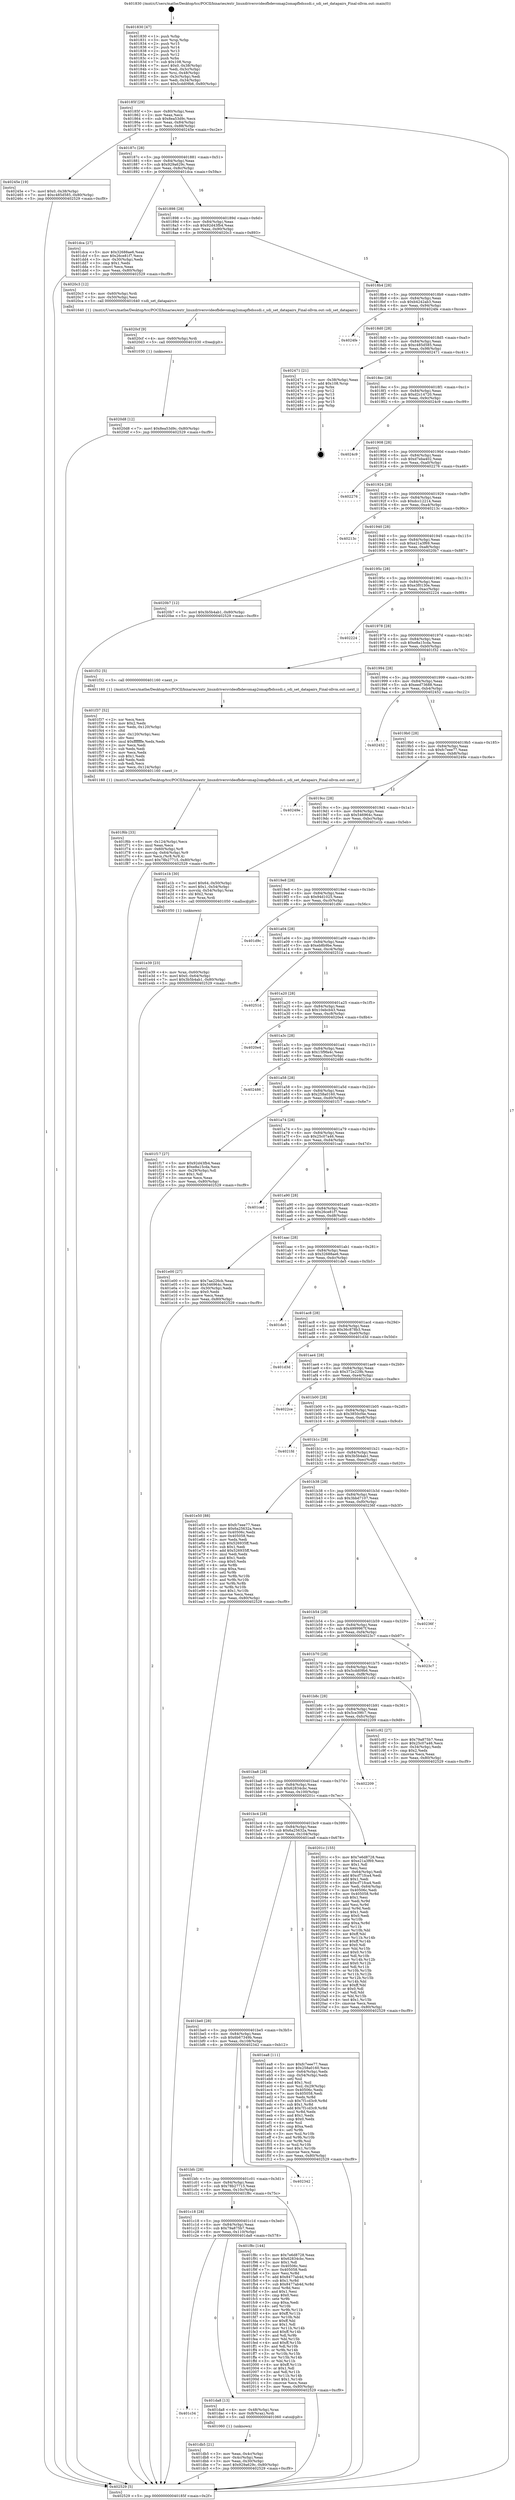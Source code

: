 digraph "0x401830" {
  label = "0x401830 (/mnt/c/Users/mathe/Desktop/tcc/POCII/binaries/extr_linuxdriversvideofbdevomap2omapfbdsssdi.c_sdi_set_datapairs_Final-ollvm.out::main(0))"
  labelloc = "t"
  node[shape=record]

  Entry [label="",width=0.3,height=0.3,shape=circle,fillcolor=black,style=filled]
  "0x40185f" [label="{
     0x40185f [29]\l
     | [instrs]\l
     &nbsp;&nbsp;0x40185f \<+3\>: mov -0x80(%rbp),%eax\l
     &nbsp;&nbsp;0x401862 \<+2\>: mov %eax,%ecx\l
     &nbsp;&nbsp;0x401864 \<+6\>: sub $0x8ea53d9c,%ecx\l
     &nbsp;&nbsp;0x40186a \<+6\>: mov %eax,-0x84(%rbp)\l
     &nbsp;&nbsp;0x401870 \<+6\>: mov %ecx,-0x88(%rbp)\l
     &nbsp;&nbsp;0x401876 \<+6\>: je 000000000040245e \<main+0xc2e\>\l
  }"]
  "0x40245e" [label="{
     0x40245e [19]\l
     | [instrs]\l
     &nbsp;&nbsp;0x40245e \<+7\>: movl $0x0,-0x38(%rbp)\l
     &nbsp;&nbsp;0x402465 \<+7\>: movl $0xc485d585,-0x80(%rbp)\l
     &nbsp;&nbsp;0x40246c \<+5\>: jmp 0000000000402529 \<main+0xcf9\>\l
  }"]
  "0x40187c" [label="{
     0x40187c [28]\l
     | [instrs]\l
     &nbsp;&nbsp;0x40187c \<+5\>: jmp 0000000000401881 \<main+0x51\>\l
     &nbsp;&nbsp;0x401881 \<+6\>: mov -0x84(%rbp),%eax\l
     &nbsp;&nbsp;0x401887 \<+5\>: sub $0x929a629c,%eax\l
     &nbsp;&nbsp;0x40188c \<+6\>: mov %eax,-0x8c(%rbp)\l
     &nbsp;&nbsp;0x401892 \<+6\>: je 0000000000401dca \<main+0x59a\>\l
  }"]
  Exit [label="",width=0.3,height=0.3,shape=circle,fillcolor=black,style=filled,peripheries=2]
  "0x401dca" [label="{
     0x401dca [27]\l
     | [instrs]\l
     &nbsp;&nbsp;0x401dca \<+5\>: mov $0x32688ae6,%eax\l
     &nbsp;&nbsp;0x401dcf \<+5\>: mov $0x26ce81f7,%ecx\l
     &nbsp;&nbsp;0x401dd4 \<+3\>: mov -0x30(%rbp),%edx\l
     &nbsp;&nbsp;0x401dd7 \<+3\>: cmp $0x1,%edx\l
     &nbsp;&nbsp;0x401dda \<+3\>: cmovl %ecx,%eax\l
     &nbsp;&nbsp;0x401ddd \<+3\>: mov %eax,-0x80(%rbp)\l
     &nbsp;&nbsp;0x401de0 \<+5\>: jmp 0000000000402529 \<main+0xcf9\>\l
  }"]
  "0x401898" [label="{
     0x401898 [28]\l
     | [instrs]\l
     &nbsp;&nbsp;0x401898 \<+5\>: jmp 000000000040189d \<main+0x6d\>\l
     &nbsp;&nbsp;0x40189d \<+6\>: mov -0x84(%rbp),%eax\l
     &nbsp;&nbsp;0x4018a3 \<+5\>: sub $0x92d43fb4,%eax\l
     &nbsp;&nbsp;0x4018a8 \<+6\>: mov %eax,-0x90(%rbp)\l
     &nbsp;&nbsp;0x4018ae \<+6\>: je 00000000004020c3 \<main+0x893\>\l
  }"]
  "0x4020d8" [label="{
     0x4020d8 [12]\l
     | [instrs]\l
     &nbsp;&nbsp;0x4020d8 \<+7\>: movl $0x8ea53d9c,-0x80(%rbp)\l
     &nbsp;&nbsp;0x4020df \<+5\>: jmp 0000000000402529 \<main+0xcf9\>\l
  }"]
  "0x4020c3" [label="{
     0x4020c3 [12]\l
     | [instrs]\l
     &nbsp;&nbsp;0x4020c3 \<+4\>: mov -0x60(%rbp),%rdi\l
     &nbsp;&nbsp;0x4020c7 \<+3\>: mov -0x50(%rbp),%esi\l
     &nbsp;&nbsp;0x4020ca \<+5\>: call 0000000000401640 \<sdi_set_datapairs\>\l
     | [calls]\l
     &nbsp;&nbsp;0x401640 \{1\} (/mnt/c/Users/mathe/Desktop/tcc/POCII/binaries/extr_linuxdriversvideofbdevomap2omapfbdsssdi.c_sdi_set_datapairs_Final-ollvm.out::sdi_set_datapairs)\l
  }"]
  "0x4018b4" [label="{
     0x4018b4 [28]\l
     | [instrs]\l
     &nbsp;&nbsp;0x4018b4 \<+5\>: jmp 00000000004018b9 \<main+0x89\>\l
     &nbsp;&nbsp;0x4018b9 \<+6\>: mov -0x84(%rbp),%eax\l
     &nbsp;&nbsp;0x4018bf \<+5\>: sub $0xb4242ab3,%eax\l
     &nbsp;&nbsp;0x4018c4 \<+6\>: mov %eax,-0x94(%rbp)\l
     &nbsp;&nbsp;0x4018ca \<+6\>: je 00000000004024fe \<main+0xcce\>\l
  }"]
  "0x4020cf" [label="{
     0x4020cf [9]\l
     | [instrs]\l
     &nbsp;&nbsp;0x4020cf \<+4\>: mov -0x60(%rbp),%rdi\l
     &nbsp;&nbsp;0x4020d3 \<+5\>: call 0000000000401030 \<free@plt\>\l
     | [calls]\l
     &nbsp;&nbsp;0x401030 \{1\} (unknown)\l
  }"]
  "0x4024fe" [label="{
     0x4024fe\l
  }", style=dashed]
  "0x4018d0" [label="{
     0x4018d0 [28]\l
     | [instrs]\l
     &nbsp;&nbsp;0x4018d0 \<+5\>: jmp 00000000004018d5 \<main+0xa5\>\l
     &nbsp;&nbsp;0x4018d5 \<+6\>: mov -0x84(%rbp),%eax\l
     &nbsp;&nbsp;0x4018db \<+5\>: sub $0xc485d585,%eax\l
     &nbsp;&nbsp;0x4018e0 \<+6\>: mov %eax,-0x98(%rbp)\l
     &nbsp;&nbsp;0x4018e6 \<+6\>: je 0000000000402471 \<main+0xc41\>\l
  }"]
  "0x401f6b" [label="{
     0x401f6b [33]\l
     | [instrs]\l
     &nbsp;&nbsp;0x401f6b \<+6\>: mov -0x124(%rbp),%ecx\l
     &nbsp;&nbsp;0x401f71 \<+3\>: imul %eax,%ecx\l
     &nbsp;&nbsp;0x401f74 \<+4\>: mov -0x60(%rbp),%r8\l
     &nbsp;&nbsp;0x401f78 \<+4\>: movslq -0x64(%rbp),%r9\l
     &nbsp;&nbsp;0x401f7c \<+4\>: mov %ecx,(%r8,%r9,4)\l
     &nbsp;&nbsp;0x401f80 \<+7\>: movl $0x78b27715,-0x80(%rbp)\l
     &nbsp;&nbsp;0x401f87 \<+5\>: jmp 0000000000402529 \<main+0xcf9\>\l
  }"]
  "0x402471" [label="{
     0x402471 [21]\l
     | [instrs]\l
     &nbsp;&nbsp;0x402471 \<+3\>: mov -0x38(%rbp),%eax\l
     &nbsp;&nbsp;0x402474 \<+7\>: add $0x108,%rsp\l
     &nbsp;&nbsp;0x40247b \<+1\>: pop %rbx\l
     &nbsp;&nbsp;0x40247c \<+2\>: pop %r12\l
     &nbsp;&nbsp;0x40247e \<+2\>: pop %r13\l
     &nbsp;&nbsp;0x402480 \<+2\>: pop %r14\l
     &nbsp;&nbsp;0x402482 \<+2\>: pop %r15\l
     &nbsp;&nbsp;0x402484 \<+1\>: pop %rbp\l
     &nbsp;&nbsp;0x402485 \<+1\>: ret\l
  }"]
  "0x4018ec" [label="{
     0x4018ec [28]\l
     | [instrs]\l
     &nbsp;&nbsp;0x4018ec \<+5\>: jmp 00000000004018f1 \<main+0xc1\>\l
     &nbsp;&nbsp;0x4018f1 \<+6\>: mov -0x84(%rbp),%eax\l
     &nbsp;&nbsp;0x4018f7 \<+5\>: sub $0xd2c14720,%eax\l
     &nbsp;&nbsp;0x4018fc \<+6\>: mov %eax,-0x9c(%rbp)\l
     &nbsp;&nbsp;0x401902 \<+6\>: je 00000000004024c9 \<main+0xc99\>\l
  }"]
  "0x401f37" [label="{
     0x401f37 [52]\l
     | [instrs]\l
     &nbsp;&nbsp;0x401f37 \<+2\>: xor %ecx,%ecx\l
     &nbsp;&nbsp;0x401f39 \<+5\>: mov $0x2,%edx\l
     &nbsp;&nbsp;0x401f3e \<+6\>: mov %edx,-0x120(%rbp)\l
     &nbsp;&nbsp;0x401f44 \<+1\>: cltd\l
     &nbsp;&nbsp;0x401f45 \<+6\>: mov -0x120(%rbp),%esi\l
     &nbsp;&nbsp;0x401f4b \<+2\>: idiv %esi\l
     &nbsp;&nbsp;0x401f4d \<+6\>: imul $0xfffffffe,%edx,%edx\l
     &nbsp;&nbsp;0x401f53 \<+2\>: mov %ecx,%edi\l
     &nbsp;&nbsp;0x401f55 \<+2\>: sub %edx,%edi\l
     &nbsp;&nbsp;0x401f57 \<+2\>: mov %ecx,%edx\l
     &nbsp;&nbsp;0x401f59 \<+3\>: sub $0x1,%edx\l
     &nbsp;&nbsp;0x401f5c \<+2\>: add %edx,%edi\l
     &nbsp;&nbsp;0x401f5e \<+2\>: sub %edi,%ecx\l
     &nbsp;&nbsp;0x401f60 \<+6\>: mov %ecx,-0x124(%rbp)\l
     &nbsp;&nbsp;0x401f66 \<+5\>: call 0000000000401160 \<next_i\>\l
     | [calls]\l
     &nbsp;&nbsp;0x401160 \{1\} (/mnt/c/Users/mathe/Desktop/tcc/POCII/binaries/extr_linuxdriversvideofbdevomap2omapfbdsssdi.c_sdi_set_datapairs_Final-ollvm.out::next_i)\l
  }"]
  "0x4024c9" [label="{
     0x4024c9\l
  }", style=dashed]
  "0x401908" [label="{
     0x401908 [28]\l
     | [instrs]\l
     &nbsp;&nbsp;0x401908 \<+5\>: jmp 000000000040190d \<main+0xdd\>\l
     &nbsp;&nbsp;0x40190d \<+6\>: mov -0x84(%rbp),%eax\l
     &nbsp;&nbsp;0x401913 \<+5\>: sub $0xd7eba402,%eax\l
     &nbsp;&nbsp;0x401918 \<+6\>: mov %eax,-0xa0(%rbp)\l
     &nbsp;&nbsp;0x40191e \<+6\>: je 0000000000402276 \<main+0xa46\>\l
  }"]
  "0x401e39" [label="{
     0x401e39 [23]\l
     | [instrs]\l
     &nbsp;&nbsp;0x401e39 \<+4\>: mov %rax,-0x60(%rbp)\l
     &nbsp;&nbsp;0x401e3d \<+7\>: movl $0x0,-0x64(%rbp)\l
     &nbsp;&nbsp;0x401e44 \<+7\>: movl $0x3b5b4ab1,-0x80(%rbp)\l
     &nbsp;&nbsp;0x401e4b \<+5\>: jmp 0000000000402529 \<main+0xcf9\>\l
  }"]
  "0x402276" [label="{
     0x402276\l
  }", style=dashed]
  "0x401924" [label="{
     0x401924 [28]\l
     | [instrs]\l
     &nbsp;&nbsp;0x401924 \<+5\>: jmp 0000000000401929 \<main+0xf9\>\l
     &nbsp;&nbsp;0x401929 \<+6\>: mov -0x84(%rbp),%eax\l
     &nbsp;&nbsp;0x40192f \<+5\>: sub $0xdcc12214,%eax\l
     &nbsp;&nbsp;0x401934 \<+6\>: mov %eax,-0xa4(%rbp)\l
     &nbsp;&nbsp;0x40193a \<+6\>: je 000000000040213c \<main+0x90c\>\l
  }"]
  "0x401db5" [label="{
     0x401db5 [21]\l
     | [instrs]\l
     &nbsp;&nbsp;0x401db5 \<+3\>: mov %eax,-0x4c(%rbp)\l
     &nbsp;&nbsp;0x401db8 \<+3\>: mov -0x4c(%rbp),%eax\l
     &nbsp;&nbsp;0x401dbb \<+3\>: mov %eax,-0x30(%rbp)\l
     &nbsp;&nbsp;0x401dbe \<+7\>: movl $0x929a629c,-0x80(%rbp)\l
     &nbsp;&nbsp;0x401dc5 \<+5\>: jmp 0000000000402529 \<main+0xcf9\>\l
  }"]
  "0x40213c" [label="{
     0x40213c\l
  }", style=dashed]
  "0x401940" [label="{
     0x401940 [28]\l
     | [instrs]\l
     &nbsp;&nbsp;0x401940 \<+5\>: jmp 0000000000401945 \<main+0x115\>\l
     &nbsp;&nbsp;0x401945 \<+6\>: mov -0x84(%rbp),%eax\l
     &nbsp;&nbsp;0x40194b \<+5\>: sub $0xe21a3f69,%eax\l
     &nbsp;&nbsp;0x401950 \<+6\>: mov %eax,-0xa8(%rbp)\l
     &nbsp;&nbsp;0x401956 \<+6\>: je 00000000004020b7 \<main+0x887\>\l
  }"]
  "0x401c34" [label="{
     0x401c34\l
  }", style=dashed]
  "0x4020b7" [label="{
     0x4020b7 [12]\l
     | [instrs]\l
     &nbsp;&nbsp;0x4020b7 \<+7\>: movl $0x3b5b4ab1,-0x80(%rbp)\l
     &nbsp;&nbsp;0x4020be \<+5\>: jmp 0000000000402529 \<main+0xcf9\>\l
  }"]
  "0x40195c" [label="{
     0x40195c [28]\l
     | [instrs]\l
     &nbsp;&nbsp;0x40195c \<+5\>: jmp 0000000000401961 \<main+0x131\>\l
     &nbsp;&nbsp;0x401961 \<+6\>: mov -0x84(%rbp),%eax\l
     &nbsp;&nbsp;0x401967 \<+5\>: sub $0xe3f0130e,%eax\l
     &nbsp;&nbsp;0x40196c \<+6\>: mov %eax,-0xac(%rbp)\l
     &nbsp;&nbsp;0x401972 \<+6\>: je 0000000000402224 \<main+0x9f4\>\l
  }"]
  "0x401da8" [label="{
     0x401da8 [13]\l
     | [instrs]\l
     &nbsp;&nbsp;0x401da8 \<+4\>: mov -0x48(%rbp),%rax\l
     &nbsp;&nbsp;0x401dac \<+4\>: mov 0x8(%rax),%rdi\l
     &nbsp;&nbsp;0x401db0 \<+5\>: call 0000000000401060 \<atoi@plt\>\l
     | [calls]\l
     &nbsp;&nbsp;0x401060 \{1\} (unknown)\l
  }"]
  "0x402224" [label="{
     0x402224\l
  }", style=dashed]
  "0x401978" [label="{
     0x401978 [28]\l
     | [instrs]\l
     &nbsp;&nbsp;0x401978 \<+5\>: jmp 000000000040197d \<main+0x14d\>\l
     &nbsp;&nbsp;0x40197d \<+6\>: mov -0x84(%rbp),%eax\l
     &nbsp;&nbsp;0x401983 \<+5\>: sub $0xe8a15cda,%eax\l
     &nbsp;&nbsp;0x401988 \<+6\>: mov %eax,-0xb0(%rbp)\l
     &nbsp;&nbsp;0x40198e \<+6\>: je 0000000000401f32 \<main+0x702\>\l
  }"]
  "0x401c18" [label="{
     0x401c18 [28]\l
     | [instrs]\l
     &nbsp;&nbsp;0x401c18 \<+5\>: jmp 0000000000401c1d \<main+0x3ed\>\l
     &nbsp;&nbsp;0x401c1d \<+6\>: mov -0x84(%rbp),%eax\l
     &nbsp;&nbsp;0x401c23 \<+5\>: sub $0x79a875b7,%eax\l
     &nbsp;&nbsp;0x401c28 \<+6\>: mov %eax,-0x110(%rbp)\l
     &nbsp;&nbsp;0x401c2e \<+6\>: je 0000000000401da8 \<main+0x578\>\l
  }"]
  "0x401f32" [label="{
     0x401f32 [5]\l
     | [instrs]\l
     &nbsp;&nbsp;0x401f32 \<+5\>: call 0000000000401160 \<next_i\>\l
     | [calls]\l
     &nbsp;&nbsp;0x401160 \{1\} (/mnt/c/Users/mathe/Desktop/tcc/POCII/binaries/extr_linuxdriversvideofbdevomap2omapfbdsssdi.c_sdi_set_datapairs_Final-ollvm.out::next_i)\l
  }"]
  "0x401994" [label="{
     0x401994 [28]\l
     | [instrs]\l
     &nbsp;&nbsp;0x401994 \<+5\>: jmp 0000000000401999 \<main+0x169\>\l
     &nbsp;&nbsp;0x401999 \<+6\>: mov -0x84(%rbp),%eax\l
     &nbsp;&nbsp;0x40199f \<+5\>: sub $0xeed73688,%eax\l
     &nbsp;&nbsp;0x4019a4 \<+6\>: mov %eax,-0xb4(%rbp)\l
     &nbsp;&nbsp;0x4019aa \<+6\>: je 0000000000402452 \<main+0xc22\>\l
  }"]
  "0x401f8c" [label="{
     0x401f8c [144]\l
     | [instrs]\l
     &nbsp;&nbsp;0x401f8c \<+5\>: mov $0x7e6d8728,%eax\l
     &nbsp;&nbsp;0x401f91 \<+5\>: mov $0x62834cbc,%ecx\l
     &nbsp;&nbsp;0x401f96 \<+2\>: mov $0x1,%dl\l
     &nbsp;&nbsp;0x401f98 \<+7\>: mov 0x40506c,%esi\l
     &nbsp;&nbsp;0x401f9f \<+7\>: mov 0x405058,%edi\l
     &nbsp;&nbsp;0x401fa6 \<+3\>: mov %esi,%r8d\l
     &nbsp;&nbsp;0x401fa9 \<+7\>: add $0x8477ab4d,%r8d\l
     &nbsp;&nbsp;0x401fb0 \<+4\>: sub $0x1,%r8d\l
     &nbsp;&nbsp;0x401fb4 \<+7\>: sub $0x8477ab4d,%r8d\l
     &nbsp;&nbsp;0x401fbb \<+4\>: imul %r8d,%esi\l
     &nbsp;&nbsp;0x401fbf \<+3\>: and $0x1,%esi\l
     &nbsp;&nbsp;0x401fc2 \<+3\>: cmp $0x0,%esi\l
     &nbsp;&nbsp;0x401fc5 \<+4\>: sete %r9b\l
     &nbsp;&nbsp;0x401fc9 \<+3\>: cmp $0xa,%edi\l
     &nbsp;&nbsp;0x401fcc \<+4\>: setl %r10b\l
     &nbsp;&nbsp;0x401fd0 \<+3\>: mov %r9b,%r11b\l
     &nbsp;&nbsp;0x401fd3 \<+4\>: xor $0xff,%r11b\l
     &nbsp;&nbsp;0x401fd7 \<+3\>: mov %r10b,%bl\l
     &nbsp;&nbsp;0x401fda \<+3\>: xor $0xff,%bl\l
     &nbsp;&nbsp;0x401fdd \<+3\>: xor $0x1,%dl\l
     &nbsp;&nbsp;0x401fe0 \<+3\>: mov %r11b,%r14b\l
     &nbsp;&nbsp;0x401fe3 \<+4\>: and $0xff,%r14b\l
     &nbsp;&nbsp;0x401fe7 \<+3\>: and %dl,%r9b\l
     &nbsp;&nbsp;0x401fea \<+3\>: mov %bl,%r15b\l
     &nbsp;&nbsp;0x401fed \<+4\>: and $0xff,%r15b\l
     &nbsp;&nbsp;0x401ff1 \<+3\>: and %dl,%r10b\l
     &nbsp;&nbsp;0x401ff4 \<+3\>: or %r9b,%r14b\l
     &nbsp;&nbsp;0x401ff7 \<+3\>: or %r10b,%r15b\l
     &nbsp;&nbsp;0x401ffa \<+3\>: xor %r15b,%r14b\l
     &nbsp;&nbsp;0x401ffd \<+3\>: or %bl,%r11b\l
     &nbsp;&nbsp;0x402000 \<+4\>: xor $0xff,%r11b\l
     &nbsp;&nbsp;0x402004 \<+3\>: or $0x1,%dl\l
     &nbsp;&nbsp;0x402007 \<+3\>: and %dl,%r11b\l
     &nbsp;&nbsp;0x40200a \<+3\>: or %r11b,%r14b\l
     &nbsp;&nbsp;0x40200d \<+4\>: test $0x1,%r14b\l
     &nbsp;&nbsp;0x402011 \<+3\>: cmovne %ecx,%eax\l
     &nbsp;&nbsp;0x402014 \<+3\>: mov %eax,-0x80(%rbp)\l
     &nbsp;&nbsp;0x402017 \<+5\>: jmp 0000000000402529 \<main+0xcf9\>\l
  }"]
  "0x402452" [label="{
     0x402452\l
  }", style=dashed]
  "0x4019b0" [label="{
     0x4019b0 [28]\l
     | [instrs]\l
     &nbsp;&nbsp;0x4019b0 \<+5\>: jmp 00000000004019b5 \<main+0x185\>\l
     &nbsp;&nbsp;0x4019b5 \<+6\>: mov -0x84(%rbp),%eax\l
     &nbsp;&nbsp;0x4019bb \<+5\>: sub $0xfc7eee77,%eax\l
     &nbsp;&nbsp;0x4019c0 \<+6\>: mov %eax,-0xb8(%rbp)\l
     &nbsp;&nbsp;0x4019c6 \<+6\>: je 000000000040249e \<main+0xc6e\>\l
  }"]
  "0x401bfc" [label="{
     0x401bfc [28]\l
     | [instrs]\l
     &nbsp;&nbsp;0x401bfc \<+5\>: jmp 0000000000401c01 \<main+0x3d1\>\l
     &nbsp;&nbsp;0x401c01 \<+6\>: mov -0x84(%rbp),%eax\l
     &nbsp;&nbsp;0x401c07 \<+5\>: sub $0x78b27715,%eax\l
     &nbsp;&nbsp;0x401c0c \<+6\>: mov %eax,-0x10c(%rbp)\l
     &nbsp;&nbsp;0x401c12 \<+6\>: je 0000000000401f8c \<main+0x75c\>\l
  }"]
  "0x40249e" [label="{
     0x40249e\l
  }", style=dashed]
  "0x4019cc" [label="{
     0x4019cc [28]\l
     | [instrs]\l
     &nbsp;&nbsp;0x4019cc \<+5\>: jmp 00000000004019d1 \<main+0x1a1\>\l
     &nbsp;&nbsp;0x4019d1 \<+6\>: mov -0x84(%rbp),%eax\l
     &nbsp;&nbsp;0x4019d7 \<+5\>: sub $0x546964c,%eax\l
     &nbsp;&nbsp;0x4019dc \<+6\>: mov %eax,-0xbc(%rbp)\l
     &nbsp;&nbsp;0x4019e2 \<+6\>: je 0000000000401e1b \<main+0x5eb\>\l
  }"]
  "0x402342" [label="{
     0x402342\l
  }", style=dashed]
  "0x401e1b" [label="{
     0x401e1b [30]\l
     | [instrs]\l
     &nbsp;&nbsp;0x401e1b \<+7\>: movl $0x64,-0x50(%rbp)\l
     &nbsp;&nbsp;0x401e22 \<+7\>: movl $0x1,-0x54(%rbp)\l
     &nbsp;&nbsp;0x401e29 \<+4\>: movslq -0x54(%rbp),%rax\l
     &nbsp;&nbsp;0x401e2d \<+4\>: shl $0x2,%rax\l
     &nbsp;&nbsp;0x401e31 \<+3\>: mov %rax,%rdi\l
     &nbsp;&nbsp;0x401e34 \<+5\>: call 0000000000401050 \<malloc@plt\>\l
     | [calls]\l
     &nbsp;&nbsp;0x401050 \{1\} (unknown)\l
  }"]
  "0x4019e8" [label="{
     0x4019e8 [28]\l
     | [instrs]\l
     &nbsp;&nbsp;0x4019e8 \<+5\>: jmp 00000000004019ed \<main+0x1bd\>\l
     &nbsp;&nbsp;0x4019ed \<+6\>: mov -0x84(%rbp),%eax\l
     &nbsp;&nbsp;0x4019f3 \<+5\>: sub $0x94d1025,%eax\l
     &nbsp;&nbsp;0x4019f8 \<+6\>: mov %eax,-0xc0(%rbp)\l
     &nbsp;&nbsp;0x4019fe \<+6\>: je 0000000000401d9c \<main+0x56c\>\l
  }"]
  "0x401be0" [label="{
     0x401be0 [28]\l
     | [instrs]\l
     &nbsp;&nbsp;0x401be0 \<+5\>: jmp 0000000000401be5 \<main+0x3b5\>\l
     &nbsp;&nbsp;0x401be5 \<+6\>: mov -0x84(%rbp),%eax\l
     &nbsp;&nbsp;0x401beb \<+5\>: sub $0x6b67349b,%eax\l
     &nbsp;&nbsp;0x401bf0 \<+6\>: mov %eax,-0x108(%rbp)\l
     &nbsp;&nbsp;0x401bf6 \<+6\>: je 0000000000402342 \<main+0xb12\>\l
  }"]
  "0x401d9c" [label="{
     0x401d9c\l
  }", style=dashed]
  "0x401a04" [label="{
     0x401a04 [28]\l
     | [instrs]\l
     &nbsp;&nbsp;0x401a04 \<+5\>: jmp 0000000000401a09 \<main+0x1d9\>\l
     &nbsp;&nbsp;0x401a09 \<+6\>: mov -0x84(%rbp),%eax\l
     &nbsp;&nbsp;0x401a0f \<+5\>: sub $0xeb8b9be,%eax\l
     &nbsp;&nbsp;0x401a14 \<+6\>: mov %eax,-0xc4(%rbp)\l
     &nbsp;&nbsp;0x401a1a \<+6\>: je 000000000040251d \<main+0xced\>\l
  }"]
  "0x401ea8" [label="{
     0x401ea8 [111]\l
     | [instrs]\l
     &nbsp;&nbsp;0x401ea8 \<+5\>: mov $0xfc7eee77,%eax\l
     &nbsp;&nbsp;0x401ead \<+5\>: mov $0x258a0160,%ecx\l
     &nbsp;&nbsp;0x401eb2 \<+3\>: mov -0x64(%rbp),%edx\l
     &nbsp;&nbsp;0x401eb5 \<+3\>: cmp -0x54(%rbp),%edx\l
     &nbsp;&nbsp;0x401eb8 \<+4\>: setl %sil\l
     &nbsp;&nbsp;0x401ebc \<+4\>: and $0x1,%sil\l
     &nbsp;&nbsp;0x401ec0 \<+4\>: mov %sil,-0x29(%rbp)\l
     &nbsp;&nbsp;0x401ec4 \<+7\>: mov 0x40506c,%edx\l
     &nbsp;&nbsp;0x401ecb \<+7\>: mov 0x405058,%edi\l
     &nbsp;&nbsp;0x401ed2 \<+3\>: mov %edx,%r8d\l
     &nbsp;&nbsp;0x401ed5 \<+7\>: sub $0x7f1cd3c9,%r8d\l
     &nbsp;&nbsp;0x401edc \<+4\>: sub $0x1,%r8d\l
     &nbsp;&nbsp;0x401ee0 \<+7\>: add $0x7f1cd3c9,%r8d\l
     &nbsp;&nbsp;0x401ee7 \<+4\>: imul %r8d,%edx\l
     &nbsp;&nbsp;0x401eeb \<+3\>: and $0x1,%edx\l
     &nbsp;&nbsp;0x401eee \<+3\>: cmp $0x0,%edx\l
     &nbsp;&nbsp;0x401ef1 \<+4\>: sete %sil\l
     &nbsp;&nbsp;0x401ef5 \<+3\>: cmp $0xa,%edi\l
     &nbsp;&nbsp;0x401ef8 \<+4\>: setl %r9b\l
     &nbsp;&nbsp;0x401efc \<+3\>: mov %sil,%r10b\l
     &nbsp;&nbsp;0x401eff \<+3\>: and %r9b,%r10b\l
     &nbsp;&nbsp;0x401f02 \<+3\>: xor %r9b,%sil\l
     &nbsp;&nbsp;0x401f05 \<+3\>: or %sil,%r10b\l
     &nbsp;&nbsp;0x401f08 \<+4\>: test $0x1,%r10b\l
     &nbsp;&nbsp;0x401f0c \<+3\>: cmovne %ecx,%eax\l
     &nbsp;&nbsp;0x401f0f \<+3\>: mov %eax,-0x80(%rbp)\l
     &nbsp;&nbsp;0x401f12 \<+5\>: jmp 0000000000402529 \<main+0xcf9\>\l
  }"]
  "0x40251d" [label="{
     0x40251d\l
  }", style=dashed]
  "0x401a20" [label="{
     0x401a20 [28]\l
     | [instrs]\l
     &nbsp;&nbsp;0x401a20 \<+5\>: jmp 0000000000401a25 \<main+0x1f5\>\l
     &nbsp;&nbsp;0x401a25 \<+6\>: mov -0x84(%rbp),%eax\l
     &nbsp;&nbsp;0x401a2b \<+5\>: sub $0x10ebcb43,%eax\l
     &nbsp;&nbsp;0x401a30 \<+6\>: mov %eax,-0xc8(%rbp)\l
     &nbsp;&nbsp;0x401a36 \<+6\>: je 00000000004020e4 \<main+0x8b4\>\l
  }"]
  "0x401bc4" [label="{
     0x401bc4 [28]\l
     | [instrs]\l
     &nbsp;&nbsp;0x401bc4 \<+5\>: jmp 0000000000401bc9 \<main+0x399\>\l
     &nbsp;&nbsp;0x401bc9 \<+6\>: mov -0x84(%rbp),%eax\l
     &nbsp;&nbsp;0x401bcf \<+5\>: sub $0x6a25632a,%eax\l
     &nbsp;&nbsp;0x401bd4 \<+6\>: mov %eax,-0x104(%rbp)\l
     &nbsp;&nbsp;0x401bda \<+6\>: je 0000000000401ea8 \<main+0x678\>\l
  }"]
  "0x4020e4" [label="{
     0x4020e4\l
  }", style=dashed]
  "0x401a3c" [label="{
     0x401a3c [28]\l
     | [instrs]\l
     &nbsp;&nbsp;0x401a3c \<+5\>: jmp 0000000000401a41 \<main+0x211\>\l
     &nbsp;&nbsp;0x401a41 \<+6\>: mov -0x84(%rbp),%eax\l
     &nbsp;&nbsp;0x401a47 \<+5\>: sub $0x15f9fa4c,%eax\l
     &nbsp;&nbsp;0x401a4c \<+6\>: mov %eax,-0xcc(%rbp)\l
     &nbsp;&nbsp;0x401a52 \<+6\>: je 0000000000402486 \<main+0xc56\>\l
  }"]
  "0x40201c" [label="{
     0x40201c [155]\l
     | [instrs]\l
     &nbsp;&nbsp;0x40201c \<+5\>: mov $0x7e6d8728,%eax\l
     &nbsp;&nbsp;0x402021 \<+5\>: mov $0xe21a3f69,%ecx\l
     &nbsp;&nbsp;0x402026 \<+2\>: mov $0x1,%dl\l
     &nbsp;&nbsp;0x402028 \<+2\>: xor %esi,%esi\l
     &nbsp;&nbsp;0x40202a \<+3\>: mov -0x64(%rbp),%edi\l
     &nbsp;&nbsp;0x40202d \<+6\>: add $0xcf71fca4,%edi\l
     &nbsp;&nbsp;0x402033 \<+3\>: add $0x1,%edi\l
     &nbsp;&nbsp;0x402036 \<+6\>: sub $0xcf71fca4,%edi\l
     &nbsp;&nbsp;0x40203c \<+3\>: mov %edi,-0x64(%rbp)\l
     &nbsp;&nbsp;0x40203f \<+7\>: mov 0x40506c,%edi\l
     &nbsp;&nbsp;0x402046 \<+8\>: mov 0x405058,%r8d\l
     &nbsp;&nbsp;0x40204e \<+3\>: sub $0x1,%esi\l
     &nbsp;&nbsp;0x402051 \<+3\>: mov %edi,%r9d\l
     &nbsp;&nbsp;0x402054 \<+3\>: add %esi,%r9d\l
     &nbsp;&nbsp;0x402057 \<+4\>: imul %r9d,%edi\l
     &nbsp;&nbsp;0x40205b \<+3\>: and $0x1,%edi\l
     &nbsp;&nbsp;0x40205e \<+3\>: cmp $0x0,%edi\l
     &nbsp;&nbsp;0x402061 \<+4\>: sete %r10b\l
     &nbsp;&nbsp;0x402065 \<+4\>: cmp $0xa,%r8d\l
     &nbsp;&nbsp;0x402069 \<+4\>: setl %r11b\l
     &nbsp;&nbsp;0x40206d \<+3\>: mov %r10b,%bl\l
     &nbsp;&nbsp;0x402070 \<+3\>: xor $0xff,%bl\l
     &nbsp;&nbsp;0x402073 \<+3\>: mov %r11b,%r14b\l
     &nbsp;&nbsp;0x402076 \<+4\>: xor $0xff,%r14b\l
     &nbsp;&nbsp;0x40207a \<+3\>: xor $0x0,%dl\l
     &nbsp;&nbsp;0x40207d \<+3\>: mov %bl,%r15b\l
     &nbsp;&nbsp;0x402080 \<+4\>: and $0x0,%r15b\l
     &nbsp;&nbsp;0x402084 \<+3\>: and %dl,%r10b\l
     &nbsp;&nbsp;0x402087 \<+3\>: mov %r14b,%r12b\l
     &nbsp;&nbsp;0x40208a \<+4\>: and $0x0,%r12b\l
     &nbsp;&nbsp;0x40208e \<+3\>: and %dl,%r11b\l
     &nbsp;&nbsp;0x402091 \<+3\>: or %r10b,%r15b\l
     &nbsp;&nbsp;0x402094 \<+3\>: or %r11b,%r12b\l
     &nbsp;&nbsp;0x402097 \<+3\>: xor %r12b,%r15b\l
     &nbsp;&nbsp;0x40209a \<+3\>: or %r14b,%bl\l
     &nbsp;&nbsp;0x40209d \<+3\>: xor $0xff,%bl\l
     &nbsp;&nbsp;0x4020a0 \<+3\>: or $0x0,%dl\l
     &nbsp;&nbsp;0x4020a3 \<+2\>: and %dl,%bl\l
     &nbsp;&nbsp;0x4020a5 \<+3\>: or %bl,%r15b\l
     &nbsp;&nbsp;0x4020a8 \<+4\>: test $0x1,%r15b\l
     &nbsp;&nbsp;0x4020ac \<+3\>: cmovne %ecx,%eax\l
     &nbsp;&nbsp;0x4020af \<+3\>: mov %eax,-0x80(%rbp)\l
     &nbsp;&nbsp;0x4020b2 \<+5\>: jmp 0000000000402529 \<main+0xcf9\>\l
  }"]
  "0x402486" [label="{
     0x402486\l
  }", style=dashed]
  "0x401a58" [label="{
     0x401a58 [28]\l
     | [instrs]\l
     &nbsp;&nbsp;0x401a58 \<+5\>: jmp 0000000000401a5d \<main+0x22d\>\l
     &nbsp;&nbsp;0x401a5d \<+6\>: mov -0x84(%rbp),%eax\l
     &nbsp;&nbsp;0x401a63 \<+5\>: sub $0x258a0160,%eax\l
     &nbsp;&nbsp;0x401a68 \<+6\>: mov %eax,-0xd0(%rbp)\l
     &nbsp;&nbsp;0x401a6e \<+6\>: je 0000000000401f17 \<main+0x6e7\>\l
  }"]
  "0x401ba8" [label="{
     0x401ba8 [28]\l
     | [instrs]\l
     &nbsp;&nbsp;0x401ba8 \<+5\>: jmp 0000000000401bad \<main+0x37d\>\l
     &nbsp;&nbsp;0x401bad \<+6\>: mov -0x84(%rbp),%eax\l
     &nbsp;&nbsp;0x401bb3 \<+5\>: sub $0x62834cbc,%eax\l
     &nbsp;&nbsp;0x401bb8 \<+6\>: mov %eax,-0x100(%rbp)\l
     &nbsp;&nbsp;0x401bbe \<+6\>: je 000000000040201c \<main+0x7ec\>\l
  }"]
  "0x401f17" [label="{
     0x401f17 [27]\l
     | [instrs]\l
     &nbsp;&nbsp;0x401f17 \<+5\>: mov $0x92d43fb4,%eax\l
     &nbsp;&nbsp;0x401f1c \<+5\>: mov $0xe8a15cda,%ecx\l
     &nbsp;&nbsp;0x401f21 \<+3\>: mov -0x29(%rbp),%dl\l
     &nbsp;&nbsp;0x401f24 \<+3\>: test $0x1,%dl\l
     &nbsp;&nbsp;0x401f27 \<+3\>: cmovne %ecx,%eax\l
     &nbsp;&nbsp;0x401f2a \<+3\>: mov %eax,-0x80(%rbp)\l
     &nbsp;&nbsp;0x401f2d \<+5\>: jmp 0000000000402529 \<main+0xcf9\>\l
  }"]
  "0x401a74" [label="{
     0x401a74 [28]\l
     | [instrs]\l
     &nbsp;&nbsp;0x401a74 \<+5\>: jmp 0000000000401a79 \<main+0x249\>\l
     &nbsp;&nbsp;0x401a79 \<+6\>: mov -0x84(%rbp),%eax\l
     &nbsp;&nbsp;0x401a7f \<+5\>: sub $0x25c07a46,%eax\l
     &nbsp;&nbsp;0x401a84 \<+6\>: mov %eax,-0xd4(%rbp)\l
     &nbsp;&nbsp;0x401a8a \<+6\>: je 0000000000401cad \<main+0x47d\>\l
  }"]
  "0x402209" [label="{
     0x402209\l
  }", style=dashed]
  "0x401cad" [label="{
     0x401cad\l
  }", style=dashed]
  "0x401a90" [label="{
     0x401a90 [28]\l
     | [instrs]\l
     &nbsp;&nbsp;0x401a90 \<+5\>: jmp 0000000000401a95 \<main+0x265\>\l
     &nbsp;&nbsp;0x401a95 \<+6\>: mov -0x84(%rbp),%eax\l
     &nbsp;&nbsp;0x401a9b \<+5\>: sub $0x26ce81f7,%eax\l
     &nbsp;&nbsp;0x401aa0 \<+6\>: mov %eax,-0xd8(%rbp)\l
     &nbsp;&nbsp;0x401aa6 \<+6\>: je 0000000000401e00 \<main+0x5d0\>\l
  }"]
  "0x401830" [label="{
     0x401830 [47]\l
     | [instrs]\l
     &nbsp;&nbsp;0x401830 \<+1\>: push %rbp\l
     &nbsp;&nbsp;0x401831 \<+3\>: mov %rsp,%rbp\l
     &nbsp;&nbsp;0x401834 \<+2\>: push %r15\l
     &nbsp;&nbsp;0x401836 \<+2\>: push %r14\l
     &nbsp;&nbsp;0x401838 \<+2\>: push %r13\l
     &nbsp;&nbsp;0x40183a \<+2\>: push %r12\l
     &nbsp;&nbsp;0x40183c \<+1\>: push %rbx\l
     &nbsp;&nbsp;0x40183d \<+7\>: sub $0x108,%rsp\l
     &nbsp;&nbsp;0x401844 \<+7\>: movl $0x0,-0x38(%rbp)\l
     &nbsp;&nbsp;0x40184b \<+3\>: mov %edi,-0x3c(%rbp)\l
     &nbsp;&nbsp;0x40184e \<+4\>: mov %rsi,-0x48(%rbp)\l
     &nbsp;&nbsp;0x401852 \<+3\>: mov -0x3c(%rbp),%edi\l
     &nbsp;&nbsp;0x401855 \<+3\>: mov %edi,-0x34(%rbp)\l
     &nbsp;&nbsp;0x401858 \<+7\>: movl $0x5cdd09b6,-0x80(%rbp)\l
  }"]
  "0x401e00" [label="{
     0x401e00 [27]\l
     | [instrs]\l
     &nbsp;&nbsp;0x401e00 \<+5\>: mov $0x7ae226cb,%eax\l
     &nbsp;&nbsp;0x401e05 \<+5\>: mov $0x546964c,%ecx\l
     &nbsp;&nbsp;0x401e0a \<+3\>: mov -0x30(%rbp),%edx\l
     &nbsp;&nbsp;0x401e0d \<+3\>: cmp $0x0,%edx\l
     &nbsp;&nbsp;0x401e10 \<+3\>: cmove %ecx,%eax\l
     &nbsp;&nbsp;0x401e13 \<+3\>: mov %eax,-0x80(%rbp)\l
     &nbsp;&nbsp;0x401e16 \<+5\>: jmp 0000000000402529 \<main+0xcf9\>\l
  }"]
  "0x401aac" [label="{
     0x401aac [28]\l
     | [instrs]\l
     &nbsp;&nbsp;0x401aac \<+5\>: jmp 0000000000401ab1 \<main+0x281\>\l
     &nbsp;&nbsp;0x401ab1 \<+6\>: mov -0x84(%rbp),%eax\l
     &nbsp;&nbsp;0x401ab7 \<+5\>: sub $0x32688ae6,%eax\l
     &nbsp;&nbsp;0x401abc \<+6\>: mov %eax,-0xdc(%rbp)\l
     &nbsp;&nbsp;0x401ac2 \<+6\>: je 0000000000401de5 \<main+0x5b5\>\l
  }"]
  "0x402529" [label="{
     0x402529 [5]\l
     | [instrs]\l
     &nbsp;&nbsp;0x402529 \<+5\>: jmp 000000000040185f \<main+0x2f\>\l
  }"]
  "0x401de5" [label="{
     0x401de5\l
  }", style=dashed]
  "0x401ac8" [label="{
     0x401ac8 [28]\l
     | [instrs]\l
     &nbsp;&nbsp;0x401ac8 \<+5\>: jmp 0000000000401acd \<main+0x29d\>\l
     &nbsp;&nbsp;0x401acd \<+6\>: mov -0x84(%rbp),%eax\l
     &nbsp;&nbsp;0x401ad3 \<+5\>: sub $0x36c878b3,%eax\l
     &nbsp;&nbsp;0x401ad8 \<+6\>: mov %eax,-0xe0(%rbp)\l
     &nbsp;&nbsp;0x401ade \<+6\>: je 0000000000401d3d \<main+0x50d\>\l
  }"]
  "0x401b8c" [label="{
     0x401b8c [28]\l
     | [instrs]\l
     &nbsp;&nbsp;0x401b8c \<+5\>: jmp 0000000000401b91 \<main+0x361\>\l
     &nbsp;&nbsp;0x401b91 \<+6\>: mov -0x84(%rbp),%eax\l
     &nbsp;&nbsp;0x401b97 \<+5\>: sub $0x5ce39fc7,%eax\l
     &nbsp;&nbsp;0x401b9c \<+6\>: mov %eax,-0xfc(%rbp)\l
     &nbsp;&nbsp;0x401ba2 \<+6\>: je 0000000000402209 \<main+0x9d9\>\l
  }"]
  "0x401d3d" [label="{
     0x401d3d\l
  }", style=dashed]
  "0x401ae4" [label="{
     0x401ae4 [28]\l
     | [instrs]\l
     &nbsp;&nbsp;0x401ae4 \<+5\>: jmp 0000000000401ae9 \<main+0x2b9\>\l
     &nbsp;&nbsp;0x401ae9 \<+6\>: mov -0x84(%rbp),%eax\l
     &nbsp;&nbsp;0x401aef \<+5\>: sub $0x372e229b,%eax\l
     &nbsp;&nbsp;0x401af4 \<+6\>: mov %eax,-0xe4(%rbp)\l
     &nbsp;&nbsp;0x401afa \<+6\>: je 00000000004022ce \<main+0xa9e\>\l
  }"]
  "0x401c92" [label="{
     0x401c92 [27]\l
     | [instrs]\l
     &nbsp;&nbsp;0x401c92 \<+5\>: mov $0x79a875b7,%eax\l
     &nbsp;&nbsp;0x401c97 \<+5\>: mov $0x25c07a46,%ecx\l
     &nbsp;&nbsp;0x401c9c \<+3\>: mov -0x34(%rbp),%edx\l
     &nbsp;&nbsp;0x401c9f \<+3\>: cmp $0x2,%edx\l
     &nbsp;&nbsp;0x401ca2 \<+3\>: cmovne %ecx,%eax\l
     &nbsp;&nbsp;0x401ca5 \<+3\>: mov %eax,-0x80(%rbp)\l
     &nbsp;&nbsp;0x401ca8 \<+5\>: jmp 0000000000402529 \<main+0xcf9\>\l
  }"]
  "0x4022ce" [label="{
     0x4022ce\l
  }", style=dashed]
  "0x401b00" [label="{
     0x401b00 [28]\l
     | [instrs]\l
     &nbsp;&nbsp;0x401b00 \<+5\>: jmp 0000000000401b05 \<main+0x2d5\>\l
     &nbsp;&nbsp;0x401b05 \<+6\>: mov -0x84(%rbp),%eax\l
     &nbsp;&nbsp;0x401b0b \<+5\>: sub $0x3850cf4e,%eax\l
     &nbsp;&nbsp;0x401b10 \<+6\>: mov %eax,-0xe8(%rbp)\l
     &nbsp;&nbsp;0x401b16 \<+6\>: je 00000000004021fd \<main+0x9cd\>\l
  }"]
  "0x401b70" [label="{
     0x401b70 [28]\l
     | [instrs]\l
     &nbsp;&nbsp;0x401b70 \<+5\>: jmp 0000000000401b75 \<main+0x345\>\l
     &nbsp;&nbsp;0x401b75 \<+6\>: mov -0x84(%rbp),%eax\l
     &nbsp;&nbsp;0x401b7b \<+5\>: sub $0x5cdd09b6,%eax\l
     &nbsp;&nbsp;0x401b80 \<+6\>: mov %eax,-0xf8(%rbp)\l
     &nbsp;&nbsp;0x401b86 \<+6\>: je 0000000000401c92 \<main+0x462\>\l
  }"]
  "0x4021fd" [label="{
     0x4021fd\l
  }", style=dashed]
  "0x401b1c" [label="{
     0x401b1c [28]\l
     | [instrs]\l
     &nbsp;&nbsp;0x401b1c \<+5\>: jmp 0000000000401b21 \<main+0x2f1\>\l
     &nbsp;&nbsp;0x401b21 \<+6\>: mov -0x84(%rbp),%eax\l
     &nbsp;&nbsp;0x401b27 \<+5\>: sub $0x3b5b4ab1,%eax\l
     &nbsp;&nbsp;0x401b2c \<+6\>: mov %eax,-0xec(%rbp)\l
     &nbsp;&nbsp;0x401b32 \<+6\>: je 0000000000401e50 \<main+0x620\>\l
  }"]
  "0x4023c7" [label="{
     0x4023c7\l
  }", style=dashed]
  "0x401e50" [label="{
     0x401e50 [88]\l
     | [instrs]\l
     &nbsp;&nbsp;0x401e50 \<+5\>: mov $0xfc7eee77,%eax\l
     &nbsp;&nbsp;0x401e55 \<+5\>: mov $0x6a25632a,%ecx\l
     &nbsp;&nbsp;0x401e5a \<+7\>: mov 0x40506c,%edx\l
     &nbsp;&nbsp;0x401e61 \<+7\>: mov 0x405058,%esi\l
     &nbsp;&nbsp;0x401e68 \<+2\>: mov %edx,%edi\l
     &nbsp;&nbsp;0x401e6a \<+6\>: sub $0x526935ff,%edi\l
     &nbsp;&nbsp;0x401e70 \<+3\>: sub $0x1,%edi\l
     &nbsp;&nbsp;0x401e73 \<+6\>: add $0x526935ff,%edi\l
     &nbsp;&nbsp;0x401e79 \<+3\>: imul %edi,%edx\l
     &nbsp;&nbsp;0x401e7c \<+3\>: and $0x1,%edx\l
     &nbsp;&nbsp;0x401e7f \<+3\>: cmp $0x0,%edx\l
     &nbsp;&nbsp;0x401e82 \<+4\>: sete %r8b\l
     &nbsp;&nbsp;0x401e86 \<+3\>: cmp $0xa,%esi\l
     &nbsp;&nbsp;0x401e89 \<+4\>: setl %r9b\l
     &nbsp;&nbsp;0x401e8d \<+3\>: mov %r8b,%r10b\l
     &nbsp;&nbsp;0x401e90 \<+3\>: and %r9b,%r10b\l
     &nbsp;&nbsp;0x401e93 \<+3\>: xor %r9b,%r8b\l
     &nbsp;&nbsp;0x401e96 \<+3\>: or %r8b,%r10b\l
     &nbsp;&nbsp;0x401e99 \<+4\>: test $0x1,%r10b\l
     &nbsp;&nbsp;0x401e9d \<+3\>: cmovne %ecx,%eax\l
     &nbsp;&nbsp;0x401ea0 \<+3\>: mov %eax,-0x80(%rbp)\l
     &nbsp;&nbsp;0x401ea3 \<+5\>: jmp 0000000000402529 \<main+0xcf9\>\l
  }"]
  "0x401b38" [label="{
     0x401b38 [28]\l
     | [instrs]\l
     &nbsp;&nbsp;0x401b38 \<+5\>: jmp 0000000000401b3d \<main+0x30d\>\l
     &nbsp;&nbsp;0x401b3d \<+6\>: mov -0x84(%rbp),%eax\l
     &nbsp;&nbsp;0x401b43 \<+5\>: sub $0x3bbd7107,%eax\l
     &nbsp;&nbsp;0x401b48 \<+6\>: mov %eax,-0xf0(%rbp)\l
     &nbsp;&nbsp;0x401b4e \<+6\>: je 000000000040236f \<main+0xb3f\>\l
  }"]
  "0x401b54" [label="{
     0x401b54 [28]\l
     | [instrs]\l
     &nbsp;&nbsp;0x401b54 \<+5\>: jmp 0000000000401b59 \<main+0x329\>\l
     &nbsp;&nbsp;0x401b59 \<+6\>: mov -0x84(%rbp),%eax\l
     &nbsp;&nbsp;0x401b5f \<+5\>: sub $0x4999967f,%eax\l
     &nbsp;&nbsp;0x401b64 \<+6\>: mov %eax,-0xf4(%rbp)\l
     &nbsp;&nbsp;0x401b6a \<+6\>: je 00000000004023c7 \<main+0xb97\>\l
  }"]
  "0x40236f" [label="{
     0x40236f\l
  }", style=dashed]
  Entry -> "0x401830" [label=" 1"]
  "0x40185f" -> "0x40245e" [label=" 1"]
  "0x40185f" -> "0x40187c" [label=" 17"]
  "0x402471" -> Exit [label=" 1"]
  "0x40187c" -> "0x401dca" [label=" 1"]
  "0x40187c" -> "0x401898" [label=" 16"]
  "0x40245e" -> "0x402529" [label=" 1"]
  "0x401898" -> "0x4020c3" [label=" 1"]
  "0x401898" -> "0x4018b4" [label=" 15"]
  "0x4020d8" -> "0x402529" [label=" 1"]
  "0x4018b4" -> "0x4024fe" [label=" 0"]
  "0x4018b4" -> "0x4018d0" [label=" 15"]
  "0x4020cf" -> "0x4020d8" [label=" 1"]
  "0x4018d0" -> "0x402471" [label=" 1"]
  "0x4018d0" -> "0x4018ec" [label=" 14"]
  "0x4020c3" -> "0x4020cf" [label=" 1"]
  "0x4018ec" -> "0x4024c9" [label=" 0"]
  "0x4018ec" -> "0x401908" [label=" 14"]
  "0x4020b7" -> "0x402529" [label=" 1"]
  "0x401908" -> "0x402276" [label=" 0"]
  "0x401908" -> "0x401924" [label=" 14"]
  "0x40201c" -> "0x402529" [label=" 1"]
  "0x401924" -> "0x40213c" [label=" 0"]
  "0x401924" -> "0x401940" [label=" 14"]
  "0x401f8c" -> "0x402529" [label=" 1"]
  "0x401940" -> "0x4020b7" [label=" 1"]
  "0x401940" -> "0x40195c" [label=" 13"]
  "0x401f6b" -> "0x402529" [label=" 1"]
  "0x40195c" -> "0x402224" [label=" 0"]
  "0x40195c" -> "0x401978" [label=" 13"]
  "0x401f37" -> "0x401f6b" [label=" 1"]
  "0x401978" -> "0x401f32" [label=" 1"]
  "0x401978" -> "0x401994" [label=" 12"]
  "0x401f17" -> "0x402529" [label=" 2"]
  "0x401994" -> "0x402452" [label=" 0"]
  "0x401994" -> "0x4019b0" [label=" 12"]
  "0x401ea8" -> "0x402529" [label=" 2"]
  "0x4019b0" -> "0x40249e" [label=" 0"]
  "0x4019b0" -> "0x4019cc" [label=" 12"]
  "0x401e39" -> "0x402529" [label=" 1"]
  "0x4019cc" -> "0x401e1b" [label=" 1"]
  "0x4019cc" -> "0x4019e8" [label=" 11"]
  "0x401e1b" -> "0x401e39" [label=" 1"]
  "0x4019e8" -> "0x401d9c" [label=" 0"]
  "0x4019e8" -> "0x401a04" [label=" 11"]
  "0x401dca" -> "0x402529" [label=" 1"]
  "0x401a04" -> "0x40251d" [label=" 0"]
  "0x401a04" -> "0x401a20" [label=" 11"]
  "0x401db5" -> "0x402529" [label=" 1"]
  "0x401a20" -> "0x4020e4" [label=" 0"]
  "0x401a20" -> "0x401a3c" [label=" 11"]
  "0x401c18" -> "0x401c34" [label=" 0"]
  "0x401a3c" -> "0x402486" [label=" 0"]
  "0x401a3c" -> "0x401a58" [label=" 11"]
  "0x401c18" -> "0x401da8" [label=" 1"]
  "0x401a58" -> "0x401f17" [label=" 2"]
  "0x401a58" -> "0x401a74" [label=" 9"]
  "0x401bfc" -> "0x401c18" [label=" 1"]
  "0x401a74" -> "0x401cad" [label=" 0"]
  "0x401a74" -> "0x401a90" [label=" 9"]
  "0x401bfc" -> "0x401f8c" [label=" 1"]
  "0x401a90" -> "0x401e00" [label=" 1"]
  "0x401a90" -> "0x401aac" [label=" 8"]
  "0x401be0" -> "0x401bfc" [label=" 2"]
  "0x401aac" -> "0x401de5" [label=" 0"]
  "0x401aac" -> "0x401ac8" [label=" 8"]
  "0x401be0" -> "0x402342" [label=" 0"]
  "0x401ac8" -> "0x401d3d" [label=" 0"]
  "0x401ac8" -> "0x401ae4" [label=" 8"]
  "0x401e00" -> "0x402529" [label=" 1"]
  "0x401ae4" -> "0x4022ce" [label=" 0"]
  "0x401ae4" -> "0x401b00" [label=" 8"]
  "0x401bc4" -> "0x401be0" [label=" 2"]
  "0x401b00" -> "0x4021fd" [label=" 0"]
  "0x401b00" -> "0x401b1c" [label=" 8"]
  "0x401da8" -> "0x401db5" [label=" 1"]
  "0x401b1c" -> "0x401e50" [label=" 2"]
  "0x401b1c" -> "0x401b38" [label=" 6"]
  "0x401ba8" -> "0x401bc4" [label=" 4"]
  "0x401b38" -> "0x40236f" [label=" 0"]
  "0x401b38" -> "0x401b54" [label=" 6"]
  "0x401ba8" -> "0x40201c" [label=" 1"]
  "0x401b54" -> "0x4023c7" [label=" 0"]
  "0x401b54" -> "0x401b70" [label=" 6"]
  "0x401bc4" -> "0x401ea8" [label=" 2"]
  "0x401b70" -> "0x401c92" [label=" 1"]
  "0x401b70" -> "0x401b8c" [label=" 5"]
  "0x401c92" -> "0x402529" [label=" 1"]
  "0x401830" -> "0x40185f" [label=" 1"]
  "0x402529" -> "0x40185f" [label=" 17"]
  "0x401e50" -> "0x402529" [label=" 2"]
  "0x401b8c" -> "0x402209" [label=" 0"]
  "0x401b8c" -> "0x401ba8" [label=" 5"]
  "0x401f32" -> "0x401f37" [label=" 1"]
}
